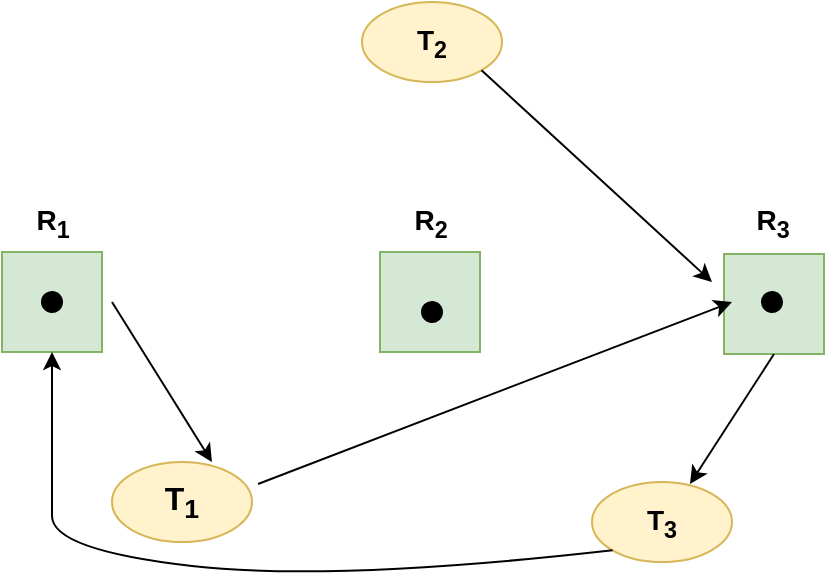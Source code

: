 <mxfile version="17.1.3" type="github">
  <diagram id="1qR-YILkwgbdzUPCVWST" name="Page-1">
    <mxGraphModel dx="786" dy="545" grid="1" gridSize="10" guides="1" tooltips="1" connect="1" arrows="1" fold="1" page="1" pageScale="1" pageWidth="827" pageHeight="1169" math="0" shadow="0">
      <root>
        <mxCell id="0" />
        <mxCell id="1" parent="0" />
        <mxCell id="FMtfgFideMw1u2nnzhZI-16" value="" style="whiteSpace=wrap;html=1;aspect=fixed;fillColor=#d5e8d4;strokeColor=#82b366;" vertex="1" parent="1">
          <mxGeometry x="576" y="266" width="50" height="50" as="geometry" />
        </mxCell>
        <mxCell id="FMtfgFideMw1u2nnzhZI-15" value="" style="whiteSpace=wrap;html=1;aspect=fixed;fillColor=#d5e8d4;strokeColor=#82b366;" vertex="1" parent="1">
          <mxGeometry x="404" y="265" width="50" height="50" as="geometry" />
        </mxCell>
        <mxCell id="FMtfgFideMw1u2nnzhZI-1" value="" style="whiteSpace=wrap;html=1;aspect=fixed;fillColor=#d5e8d4;strokeColor=#82b366;" vertex="1" parent="1">
          <mxGeometry x="215" y="265" width="50" height="50" as="geometry" />
        </mxCell>
        <mxCell id="FMtfgFideMw1u2nnzhZI-4" value="&lt;font style=&quot;font-size: 16px&quot;&gt;&lt;b&gt;T&lt;sub&gt;1&lt;/sub&gt;&lt;/b&gt;&lt;/font&gt;" style="ellipse;whiteSpace=wrap;html=1;fillColor=#fff2cc;strokeColor=#d6b656;" vertex="1" parent="1">
          <mxGeometry x="270" y="370" width="70" height="40" as="geometry" />
        </mxCell>
        <mxCell id="FMtfgFideMw1u2nnzhZI-5" value="&lt;font style=&quot;font-size: 14px&quot;&gt;&lt;b&gt;T&lt;sub&gt;3&lt;/sub&gt;&lt;/b&gt;&lt;/font&gt;" style="ellipse;whiteSpace=wrap;html=1;fillColor=#fff2cc;strokeColor=#d6b656;" vertex="1" parent="1">
          <mxGeometry x="510" y="380" width="70" height="40" as="geometry" />
        </mxCell>
        <mxCell id="FMtfgFideMw1u2nnzhZI-6" value="&lt;font style=&quot;font-size: 14px&quot;&gt;&lt;b&gt;T&lt;sub&gt;2&lt;/sub&gt;&lt;/b&gt;&lt;/font&gt;" style="ellipse;whiteSpace=wrap;html=1;fillColor=#fff2cc;strokeColor=#d6b656;" vertex="1" parent="1">
          <mxGeometry x="395" y="140" width="70" height="40" as="geometry" />
        </mxCell>
        <mxCell id="FMtfgFideMw1u2nnzhZI-7" value="" style="ellipse;whiteSpace=wrap;html=1;aspect=fixed;rotation=5;fillColor=#000000;" vertex="1" parent="1">
          <mxGeometry x="235" y="285" width="10" height="10" as="geometry" />
        </mxCell>
        <mxCell id="FMtfgFideMw1u2nnzhZI-8" value="" style="ellipse;whiteSpace=wrap;html=1;aspect=fixed;rotation=5;fillColor=#000000;" vertex="1" parent="1">
          <mxGeometry x="425" y="290" width="10" height="10" as="geometry" />
        </mxCell>
        <mxCell id="FMtfgFideMw1u2nnzhZI-9" value="" style="ellipse;whiteSpace=wrap;html=1;aspect=fixed;rotation=5;fillColor=#000000;" vertex="1" parent="1">
          <mxGeometry x="595" y="285" width="10" height="10" as="geometry" />
        </mxCell>
        <mxCell id="FMtfgFideMw1u2nnzhZI-12" value="&lt;font style=&quot;font-size: 14px&quot;&gt;&lt;b&gt;R&lt;sub&gt;1&lt;/sub&gt;&lt;/b&gt;&lt;/font&gt;" style="text;html=1;align=center;verticalAlign=middle;resizable=0;points=[];autosize=1;strokeColor=none;fillColor=none;" vertex="1" parent="1">
          <mxGeometry x="225" y="240" width="30" height="20" as="geometry" />
        </mxCell>
        <mxCell id="FMtfgFideMw1u2nnzhZI-13" value="&lt;font style=&quot;font-size: 14px&quot;&gt;&lt;b&gt;R&lt;sub&gt;2&lt;/sub&gt;&lt;/b&gt;&lt;/font&gt;" style="text;html=1;align=center;verticalAlign=middle;resizable=0;points=[];autosize=1;strokeColor=none;fillColor=none;perimeterSpacing=1;" vertex="1" parent="1">
          <mxGeometry x="414" y="240" width="30" height="20" as="geometry" />
        </mxCell>
        <mxCell id="FMtfgFideMw1u2nnzhZI-14" value="&lt;font style=&quot;font-size: 14px&quot;&gt;&lt;b&gt;R&lt;sub&gt;3&lt;/sub&gt;&lt;/b&gt;&lt;/font&gt;" style="text;html=1;align=center;verticalAlign=middle;resizable=0;points=[];autosize=1;strokeColor=none;fillColor=none;" vertex="1" parent="1">
          <mxGeometry x="585" y="240" width="30" height="20" as="geometry" />
        </mxCell>
        <mxCell id="FMtfgFideMw1u2nnzhZI-19" value="" style="endArrow=classic;html=1;rounded=0;fontSize=14;exitX=1;exitY=1;exitDx=0;exitDy=0;" edge="1" parent="1" source="FMtfgFideMw1u2nnzhZI-6">
          <mxGeometry width="50" height="50" relative="1" as="geometry">
            <mxPoint x="380" y="310" as="sourcePoint" />
            <mxPoint x="570" y="280" as="targetPoint" />
          </mxGeometry>
        </mxCell>
        <mxCell id="FMtfgFideMw1u2nnzhZI-20" value="" style="endArrow=classic;html=1;rounded=0;fontSize=14;exitX=1.043;exitY=0.275;exitDx=0;exitDy=0;exitPerimeter=0;" edge="1" parent="1" source="FMtfgFideMw1u2nnzhZI-4">
          <mxGeometry width="50" height="50" relative="1" as="geometry">
            <mxPoint x="464.749" y="184.142" as="sourcePoint" />
            <mxPoint x="580" y="290" as="targetPoint" />
          </mxGeometry>
        </mxCell>
        <mxCell id="FMtfgFideMw1u2nnzhZI-21" value="" style="curved=1;endArrow=classic;html=1;rounded=0;fontSize=14;exitX=0;exitY=1;exitDx=0;exitDy=0;entryX=0.5;entryY=1;entryDx=0;entryDy=0;" edge="1" parent="1" source="FMtfgFideMw1u2nnzhZI-5" target="FMtfgFideMw1u2nnzhZI-1">
          <mxGeometry width="50" height="50" relative="1" as="geometry">
            <mxPoint x="205" y="490" as="sourcePoint" />
            <mxPoint x="255" y="440" as="targetPoint" />
            <Array as="points">
              <mxPoint x="380" y="430" />
              <mxPoint x="240" y="414" />
              <mxPoint x="240" y="380" />
            </Array>
          </mxGeometry>
        </mxCell>
        <mxCell id="FMtfgFideMw1u2nnzhZI-22" value="" style="endArrow=classic;html=1;rounded=0;fontSize=14;entryX=0.7;entryY=0.025;entryDx=0;entryDy=0;entryPerimeter=0;exitX=0.5;exitY=1;exitDx=0;exitDy=0;" edge="1" parent="1" source="FMtfgFideMw1u2nnzhZI-16" target="FMtfgFideMw1u2nnzhZI-5">
          <mxGeometry width="50" height="50" relative="1" as="geometry">
            <mxPoint x="380" y="310" as="sourcePoint" />
            <mxPoint x="430" y="260" as="targetPoint" />
          </mxGeometry>
        </mxCell>
        <mxCell id="FMtfgFideMw1u2nnzhZI-23" value="" style="endArrow=classic;html=1;rounded=0;fontSize=14;entryX=0.714;entryY=0;entryDx=0;entryDy=0;entryPerimeter=0;" edge="1" parent="1" target="FMtfgFideMw1u2nnzhZI-4">
          <mxGeometry width="50" height="50" relative="1" as="geometry">
            <mxPoint x="270" y="290" as="sourcePoint" />
            <mxPoint x="430" y="260" as="targetPoint" />
          </mxGeometry>
        </mxCell>
      </root>
    </mxGraphModel>
  </diagram>
</mxfile>
